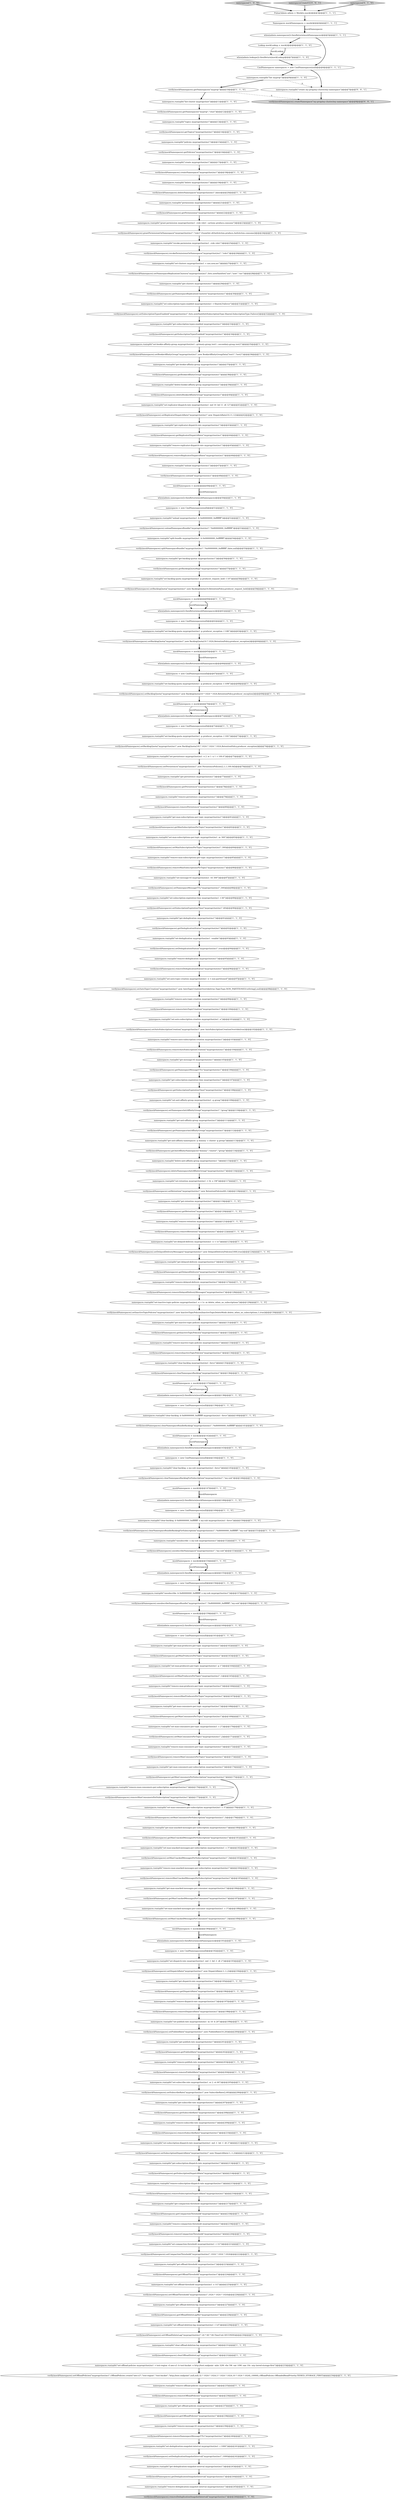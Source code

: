 digraph {
123 [style = filled, label = "namespaces.run(split(\"remove-deduplication-snapshot-interval myprop/clust/ns1\"))@@@245@@@['1', '1', '0']", fillcolor = white, shape = ellipse image = "AAA0AAABBB1BBB"];
157 [style = filled, label = "namespaces.run(split(\"get-backlog-quotas myprop/clust/ns1\"))@@@56@@@['1', '1', '0']", fillcolor = white, shape = ellipse image = "AAA0AAABBB1BBB"];
189 [style = filled, label = "verify(mockNamespaces).removeMaxUnackedMessagesPerSubscription(\"myprop/clust/ns1\")@@@185@@@['1', '1', '0']", fillcolor = white, shape = ellipse image = "AAA0AAABBB1BBB"];
113 [style = filled, label = "namespaces.run(split(\"remove-deduplication myprop/clust/ns1\"))@@@95@@@['1', '1', '0']", fillcolor = white, shape = ellipse image = "AAA0AAABBB1BBB"];
131 [style = filled, label = "namespaces.run(split(\"policies myprop/clust/ns1\"))@@@15@@@['1', '1', '0']", fillcolor = white, shape = ellipse image = "AAA0AAABBB1BBB"];
108 [style = filled, label = "namespaces.run(split(\"get-message-ttl myprop/clust/ns1\"))@@@105@@@['1', '1', '0']", fillcolor = white, shape = ellipse image = "AAA0AAABBB1BBB"];
39 [style = filled, label = "verify(mockNamespaces).getMaxUnackedMessagesPerConsumer(\"myprop/clust/ns1\")@@@187@@@['1', '1', '0']", fillcolor = white, shape = ellipse image = "AAA0AAABBB1BBB"];
220 [style = filled, label = "verify(mockNamespaces).setBookieAffinityGroup(\"myprop/clust/ns1\",new BookieAffinityGroupData(\"test1\",\"test2\"))@@@36@@@['1', '1', '0']", fillcolor = white, shape = ellipse image = "AAA0AAABBB1BBB"];
245 [style = filled, label = "namespaces.run(split(\"remove-max-consumers-per-subscription myprop/clust/ns1\"))@@@176@@@['0', '1', '0']", fillcolor = white, shape = ellipse image = "AAA1AAABBB2BBB"];
206 [style = filled, label = "namespaces.run(split(\"get-deduplication-snapshot-interval myprop/clust/ns1\"))@@@243@@@['1', '1', '0']", fillcolor = white, shape = ellipse image = "AAA0AAABBB1BBB"];
200 [style = filled, label = "verify(mockNamespaces).setPublishRate(\"myprop/clust/ns1\",new PublishRate(10,20))@@@200@@@['1', '1', '0']", fillcolor = white, shape = ellipse image = "AAA0AAABBB1BBB"];
207 [style = filled, label = "verify(mockNamespaces).setBacklogQuota(\"myprop/clust/ns1\",new BacklogQuota(10 * 1024,RetentionPolicy.producer_exception))@@@64@@@['1', '1', '0']", fillcolor = white, shape = ellipse image = "AAA0AAABBB1BBB"];
128 [style = filled, label = "when(admin.namespaces()).thenReturn(mockNamespaces)@@@148@@@['1', '1', '0']", fillcolor = white, shape = ellipse image = "AAA0AAABBB1BBB"];
48 [style = filled, label = "verify(mockNamespaces).setAutoTopicCreation(\"myprop/clust/ns1\",new AutoTopicCreationOverride(true,TopicType.NON_PARTITIONED.toString(),null))@@@98@@@['1', '1', '0']", fillcolor = white, shape = ellipse image = "AAA0AAABBB1BBB"];
59 [style = filled, label = "when(admin.namespaces()).thenReturn(mockNamespaces)@@@50@@@['1', '1', '0']", fillcolor = white, shape = ellipse image = "AAA0AAABBB1BBB"];
34 [style = filled, label = "verify(mockNamespaces).getPublishRate(\"myprop/clust/ns1\")@@@202@@@['1', '1', '0']", fillcolor = white, shape = ellipse image = "AAA0AAABBB1BBB"];
228 [style = filled, label = "verify(mockNamespaces).clearNamespaceBundleBacklogForSubscription(\"myprop/clust/ns1\",\"0x80000000_0xffffffff\",\"my-sub\")@@@151@@@['1', '1', '0']", fillcolor = white, shape = ellipse image = "AAA0AAABBB1BBB"];
19 [style = filled, label = "namespaces.run(split(\"set-backlog-quota myprop/clust/ns1 -p producer_request_hold -l 10\"))@@@58@@@['1', '1', '0']", fillcolor = white, shape = ellipse image = "AAA0AAABBB1BBB"];
172 [style = filled, label = "namespaces.run(split(\"set-replicator-dispatch-rate myprop/clust/ns1 -md 10 -bd 11 -dt 12\"))@@@41@@@['1', '1', '0']", fillcolor = white, shape = ellipse image = "AAA0AAABBB1BBB"];
12 [style = filled, label = "namespaces.run(split(\"create myprop/clust/ns1\"))@@@17@@@['1', '1', '0']", fillcolor = white, shape = ellipse image = "AAA0AAABBB1BBB"];
130 [style = filled, label = "verify(mockNamespaces).setBacklogQuota(\"myprop/clust/ns1\",new BacklogQuota(10 * 1024 * 1024,RetentionPolicy.producer_exception))@@@69@@@['1', '1', '0']", fillcolor = white, shape = ellipse image = "AAA0AAABBB1BBB"];
150 [style = filled, label = "namespaces.run(split(\"set-inactive-topic-policies myprop/clust/ns1 -e -t 1s -m delete_when_no_subscriptions\"))@@@129@@@['1', '1', '0']", fillcolor = white, shape = ellipse image = "AAA0AAABBB1BBB"];
71 [style = filled, label = "verify(mockNamespaces).setInactiveTopicPolicies(\"myprop/clust/ns1\",new InactiveTopicPolicies(InactiveTopicDeleteMode.delete_when_no_subscriptions,1,true))@@@130@@@['1', '1', '0']", fillcolor = white, shape = ellipse image = "AAA0AAABBB1BBB"];
97 [style = filled, label = "verify(mockNamespaces).setSubscribeRate(\"myprop/clust/ns1\",new SubscribeRate(2,60))@@@206@@@['1', '1', '0']", fillcolor = white, shape = ellipse image = "AAA0AAABBB1BBB"];
74 [style = filled, label = "namespaces.run(split(\"get-max-consumers-per-topic myprop/clust/ns1\"))@@@168@@@['1', '1', '0']", fillcolor = white, shape = ellipse image = "AAA0AAABBB1BBB"];
86 [style = filled, label = "verify(mockNamespaces).getOffloadThreshold(\"myprop/clust/ns1\")@@@224@@@['1', '1', '0']", fillcolor = white, shape = ellipse image = "AAA0AAABBB1BBB"];
105 [style = filled, label = "namespaces.run(split(\"set-publish-rate myprop/clust/ns1 -m 10 -b 20\"))@@@199@@@['1', '1', '0']", fillcolor = white, shape = ellipse image = "AAA0AAABBB1BBB"];
166 [style = filled, label = "namespaces.run(split(\"get-anti-affinity-namespaces -p dummy -c cluster -g group\"))@@@113@@@['1', '1', '0']", fillcolor = white, shape = ellipse image = "AAA0AAABBB1BBB"];
85 [style = filled, label = "verify(mockNamespaces).removeAutoSubscriptionCreation(\"myprop/clust/ns1\")@@@104@@@['1', '1', '0']", fillcolor = white, shape = ellipse image = "AAA0AAABBB1BBB"];
100 [style = filled, label = "mockNamespaces = mock()@@@60@@@['1', '1', '0']", fillcolor = white, shape = ellipse image = "AAA0AAABBB1BBB"];
178 [style = filled, label = "namespaces.run(split(\"permissions myprop/clust/ns1\"))@@@21@@@['1', '1', '0']", fillcolor = white, shape = ellipse image = "AAA0AAABBB1BBB"];
68 [style = filled, label = "namespaces.run(split(\"remove-replicator-dispatch-rate myprop/clust/ns1\"))@@@45@@@['1', '1', '0']", fillcolor = white, shape = ellipse image = "AAA0AAABBB1BBB"];
242 [style = filled, label = "verify(mockNamespaces).setDelayedDeliveryMessages(\"myprop/clust/ns1\",new DelayedDeliveryPolicies(1000,true))@@@124@@@['1', '1', '0']", fillcolor = white, shape = ellipse image = "AAA0AAABBB1BBB"];
194 [style = filled, label = "namespaces.run(split(\"set-max-subscriptions-per-topic myprop/clust/ns1 -m 300\"))@@@83@@@['1', '1', '0']", fillcolor = white, shape = ellipse image = "AAA0AAABBB1BBB"];
238 [style = filled, label = "namespaces.run(split(\"get-persistence myprop/clust/ns1\"))@@@77@@@['1', '1', '0']", fillcolor = white, shape = ellipse image = "AAA0AAABBB1BBB"];
114 [style = filled, label = "namespaces = new CmdNamespaces(null)@@@156@@@['1', '1', '0']", fillcolor = white, shape = ellipse image = "AAA0AAABBB1BBB"];
152 [style = filled, label = "verify(mockNamespaces).getBacklogQuotaMap(\"myprop/clust/ns1\")@@@57@@@['1', '1', '0']", fillcolor = white, shape = ellipse image = "AAA0AAABBB1BBB"];
93 [style = filled, label = "namespaces = new CmdNamespaces(null)@@@62@@@['1', '1', '0']", fillcolor = white, shape = ellipse image = "AAA0AAABBB1BBB"];
46 [style = filled, label = "namespaces.run(split(\"split-bundle myprop/clust/ns1 -b 0x00000000_0xffffffff\"))@@@54@@@['1', '1', '0']", fillcolor = white, shape = ellipse image = "AAA0AAABBB1BBB"];
8 [style = filled, label = "verify(mockNamespaces).removeRetention(\"myprop/clust/ns1\")@@@122@@@['1', '1', '0']", fillcolor = white, shape = ellipse image = "AAA0AAABBB1BBB"];
225 [style = filled, label = "namespaces.run(split(\"set-deduplication myprop/clust/ns1 --enable\"))@@@93@@@['1', '1', '0']", fillcolor = white, shape = ellipse image = "AAA0AAABBB1BBB"];
30 [style = filled, label = "namespaces.run(split(\"set-max-unacked-messages-per-subscription myprop/clust/ns1 -c 3\"))@@@182@@@['1', '1', '0']", fillcolor = white, shape = ellipse image = "AAA0AAABBB1BBB"];
154 [style = filled, label = "verify(mockNamespaces).clearNamespaceBacklog(\"myprop/clust/ns1\")@@@136@@@['1', '1', '0']", fillcolor = white, shape = ellipse image = "AAA0AAABBB1BBB"];
119 [style = filled, label = "verify(mockNamespaces).getCompactionThreshold(\"myprop/clust/ns1\")@@@218@@@['1', '1', '0']", fillcolor = white, shape = ellipse image = "AAA0AAABBB1BBB"];
232 [style = filled, label = "namespaces.run(split(\"get-offload-policies myprop/clust/ns1\"))@@@237@@@['1', '1', '0']", fillcolor = white, shape = ellipse image = "AAA0AAABBB1BBB"];
163 [style = filled, label = "verify(mockNamespaces).removeSubscribeRate(\"myprop/clust/ns1\")@@@210@@@['1', '1', '0']", fillcolor = white, shape = ellipse image = "AAA0AAABBB1BBB"];
91 [style = filled, label = "namespaces.run(split(\"remove-max-producers-per-topic myprop/clust/ns1\"))@@@166@@@['1', '1', '0']", fillcolor = white, shape = ellipse image = "AAA0AAABBB1BBB"];
129 [style = filled, label = "verify(mockNamespaces).getMaxSubscriptionsPerTopic(\"myprop/clust/ns1\")@@@82@@@['1', '1', '0']", fillcolor = white, shape = ellipse image = "AAA0AAABBB1BBB"];
147 [style = filled, label = "verify(mockNamespaces).getSubscriptionExpirationTime(\"myprop/clust/ns1\")@@@108@@@['1', '1', '0']", fillcolor = white, shape = ellipse image = "AAA0AAABBB1BBB"];
196 [style = filled, label = "namespaces = new CmdNamespaces(null)@@@192@@@['1', '1', '0']", fillcolor = white, shape = ellipse image = "AAA0AAABBB1BBB"];
223 [style = filled, label = "namespaces.run(split(\"get-publish-rate myprop/clust/ns1\"))@@@201@@@['1', '1', '0']", fillcolor = white, shape = ellipse image = "AAA0AAABBB1BBB"];
118 [style = filled, label = "PulsarAdmin admin = Mockito.mock()@@@3@@@['1', '1', '1']", fillcolor = white, shape = ellipse image = "AAA0AAABBB1BBB"];
109 [style = filled, label = "verify(mockNamespaces).getPolicies(\"myprop/clust/ns1\")@@@16@@@['1', '1', '0']", fillcolor = white, shape = ellipse image = "AAA0AAABBB1BBB"];
10 [style = filled, label = "namespaces['1', '0', '0']", fillcolor = lightgray, shape = diamond image = "AAA0AAABBB1BBB"];
234 [style = filled, label = "namespaces.run(split(\"get-replicator-dispatch-rate myprop/clust/ns1\"))@@@43@@@['1', '1', '0']", fillcolor = white, shape = ellipse image = "AAA0AAABBB1BBB"];
33 [style = filled, label = "namespaces.run(split(\"remove-subscribe-rate myprop/clust/ns1\"))@@@209@@@['1', '1', '0']", fillcolor = white, shape = ellipse image = "AAA0AAABBB1BBB"];
112 [style = filled, label = "verify(mockNamespaces).splitNamespaceBundle(\"myprop/clust/ns1\",\"0x00000000_0xffffffff\",false,null)@@@55@@@['1', '1', '0']", fillcolor = white, shape = ellipse image = "AAA0AAABBB1BBB"];
122 [style = filled, label = "namespaces.run(split(\"remove-persistence myprop/clust/ns1\"))@@@79@@@['1', '1', '0']", fillcolor = white, shape = ellipse image = "AAA0AAABBB1BBB"];
24 [style = filled, label = "verify(mockNamespaces).getSubscriptionTypesEnabled(\"myprop/clust/ns1\")@@@34@@@['1', '1', '0']", fillcolor = white, shape = ellipse image = "AAA0AAABBB1BBB"];
184 [style = filled, label = "verify(mockNamespaces).setMaxUnackedMessagesPerConsumer(\"myprop/clust/ns1\",3)@@@189@@@['1', '1', '0']", fillcolor = white, shape = ellipse image = "AAA0AAABBB1BBB"];
133 [style = filled, label = "verify(mockNamespaces).removeMaxProducersPerTopic(\"myprop/clust/ns1\")@@@167@@@['1', '1', '0']", fillcolor = white, shape = ellipse image = "AAA0AAABBB1BBB"];
35 [style = filled, label = "namespaces.run(split(\"set-clusters myprop/clust/ns1 -c use,usw,usc\"))@@@27@@@['1', '1', '0']", fillcolor = white, shape = ellipse image = "AAA0AAABBB1BBB"];
171 [style = filled, label = "namespaces.run(split(\"clear-backlog -s my-sub myprop/clust/ns1 -force\"))@@@145@@@['1', '1', '0']", fillcolor = white, shape = ellipse image = "AAA0AAABBB1BBB"];
188 [style = filled, label = "verify(mockNamespaces).clearNamespaceBacklogForSubscription(\"myprop/clust/ns1\",\"my-sub\")@@@146@@@['1', '1', '0']", fillcolor = white, shape = ellipse image = "AAA0AAABBB1BBB"];
231 [style = filled, label = "verify(mockNamespaces).removeDispatchRate(\"myprop/clust/ns1\")@@@198@@@['1', '1', '0']", fillcolor = white, shape = ellipse image = "AAA0AAABBB1BBB"];
20 [style = filled, label = "namespaces.run(split(\"get-compaction-threshold myprop/clust/ns1\"))@@@217@@@['1', '1', '0']", fillcolor = white, shape = ellipse image = "AAA0AAABBB1BBB"];
58 [style = filled, label = "verify(mockNamespaces).getAntiAffinityNamespaces(\"dummy\",\"cluster\",\"group\")@@@114@@@['1', '1', '0']", fillcolor = white, shape = ellipse image = "AAA0AAABBB1BBB"];
0 [style = filled, label = "verify(mockNamespaces).grantPermissionOnNamespace(\"myprop/clust/ns1\",\"role1\",EnumSet.of(AuthAction.produce,AuthAction.consume))@@@24@@@['1', '1', '0']", fillcolor = white, shape = ellipse image = "AAA0AAABBB1BBB"];
44 [style = filled, label = "namespaces.run(split(\"get-max-producers-per-topic myprop/clust/ns1\"))@@@162@@@['1', '1', '0']", fillcolor = white, shape = ellipse image = "AAA0AAABBB1BBB"];
104 [style = filled, label = "mockNamespaces = mock()@@@70@@@['1', '1', '0']", fillcolor = white, shape = ellipse image = "AAA0AAABBB1BBB"];
45 [style = filled, label = "namespaces.run(split(\"set-delayed-delivery myprop/clust/ns1 -e -t 1s\"))@@@123@@@['1', '1', '0']", fillcolor = white, shape = ellipse image = "AAA0AAABBB1BBB"];
173 [style = filled, label = "when(admin.namespaces()).thenReturn(mockNamespaces)@@@143@@@['1', '1', '0']", fillcolor = white, shape = ellipse image = "AAA0AAABBB1BBB"];
42 [style = filled, label = "namespaces.run(split(\"get-subscription-dispatch-rate myprop/clust/ns1\"))@@@213@@@['1', '1', '0']", fillcolor = white, shape = ellipse image = "AAA0AAABBB1BBB"];
62 [style = filled, label = "when(admin.namespaces()).thenReturn(mockNamespaces)@@@160@@@['1', '1', '0']", fillcolor = white, shape = ellipse image = "AAA0AAABBB1BBB"];
84 [style = filled, label = "namespaces.run(split(\"get-max-consumers-per-subscription myprop/clust/ns1\"))@@@174@@@['1', '1', '0']", fillcolor = white, shape = ellipse image = "AAA0AAABBB1BBB"];
175 [style = filled, label = "verify(mockNamespaces).setOffloadDeleteLag(\"myprop/clust/ns1\",24 * 60 * 60,TimeUnit.SECONDS)@@@230@@@['1', '1', '0']", fillcolor = white, shape = ellipse image = "AAA0AAABBB1BBB"];
182 [style = filled, label = "namespaces.run(split(\"clear-backlog -b 0x80000000_0xffffffff myprop/clust/ns1 -force\"))@@@140@@@['1', '1', '0']", fillcolor = white, shape = ellipse image = "AAA0AAABBB1BBB"];
26 [style = filled, label = "namespaces.run(split(\"set-subscription-types-enabled myprop/clust/ns1 -t Shared,Failover\"))@@@31@@@['1', '1', '0']", fillcolor = white, shape = ellipse image = "AAA0AAABBB1BBB"];
117 [style = filled, label = "verify(mockNamespaces).setBacklogQuota(\"myprop/clust/ns1\",new BacklogQuota(10,RetentionPolicy.producer_request_hold))@@@59@@@['1', '1', '0']", fillcolor = white, shape = ellipse image = "AAA0AAABBB1BBB"];
17 [style = filled, label = "namespaces = new CmdNamespaces(null)@@@67@@@['1', '1', '0']", fillcolor = white, shape = ellipse image = "AAA0AAABBB1BBB"];
159 [style = filled, label = "mockNamespaces = mock()@@@137@@@['1', '1', '0']", fillcolor = white, shape = ellipse image = "AAA0AAABBB1BBB"];
6 [style = filled, label = "namespaces.run(split(\"set-offload-threshold myprop/clust/ns1 -s 1G\"))@@@225@@@['1', '1', '0']", fillcolor = white, shape = ellipse image = "AAA0AAABBB1BBB"];
138 [style = filled, label = "namespaces.run(split(\"set-retention myprop/clust/ns1 -t 1h -s 1M\"))@@@117@@@['1', '1', '0']", fillcolor = white, shape = ellipse image = "AAA0AAABBB1BBB"];
246 [style = filled, label = "verify(mockNamespaces).createNamespace(\"my-prop/my-cluster/my-namespace\")@@@8@@@['0', '0', '1']", fillcolor = lightgray, shape = ellipse image = "AAA0AAABBB3BBB"];
1 [style = filled, label = "namespaces.run(split(\"clear-offload-deletion-lag myprop/clust/ns1\"))@@@231@@@['1', '1', '0']", fillcolor = white, shape = ellipse image = "AAA0AAABBB1BBB"];
135 [style = filled, label = "namespaces.run(split(\"set-backlog-quota myprop/clust/ns1 -p producer_exception -l 10G\"))@@@73@@@['1', '1', '0']", fillcolor = white, shape = ellipse image = "AAA0AAABBB1BBB"];
92 [style = filled, label = "verify(mockNamespaces).getPermissions(\"myprop/clust/ns1\")@@@22@@@['1', '1', '0']", fillcolor = white, shape = ellipse image = "AAA0AAABBB1BBB"];
218 [style = filled, label = "namespaces = new CmdNamespaces(null)@@@72@@@['1', '1', '0']", fillcolor = white, shape = ellipse image = "AAA0AAABBB1BBB"];
64 [style = filled, label = "namespaces.run(split(\"get-subscription-types-enabled myprop/clust/ns1\"))@@@33@@@['1', '1', '0']", fillcolor = white, shape = ellipse image = "AAA0AAABBB1BBB"];
36 [style = filled, label = "namespaces.run(split(\"get-inactive-topic-policies myprop/clust/ns1\"))@@@131@@@['1', '1', '0']", fillcolor = white, shape = ellipse image = "AAA0AAABBB1BBB"];
115 [style = filled, label = "verify(mockNamespaces).setRetention(\"myprop/clust/ns1\",new RetentionPolicies(60,1))@@@118@@@['1', '1', '0']", fillcolor = white, shape = ellipse image = "AAA0AAABBB1BBB"];
120 [style = filled, label = "namespaces.run(split(\"remove-max-unacked-messages-per-subscription myprop/clust/ns1\"))@@@184@@@['1', '1', '0']", fillcolor = white, shape = ellipse image = "AAA0AAABBB1BBB"];
29 [style = filled, label = "namespaces.run(split(\"set-compaction-threshold myprop/clust/ns1 -t 1G\"))@@@221@@@['1', '1', '0']", fillcolor = white, shape = ellipse image = "AAA0AAABBB1BBB"];
144 [style = filled, label = "namespaces.run(split(\"get-max-subscriptions-per-topic myprop/clust/ns1\"))@@@81@@@['1', '1', '0']", fillcolor = white, shape = ellipse image = "AAA0AAABBB1BBB"];
192 [style = filled, label = "verify(mockNamespaces).setMaxConsumersPerTopic(\"myprop/clust/ns1\",2)@@@171@@@['1', '1', '0']", fillcolor = white, shape = ellipse image = "AAA0AAABBB1BBB"];
248 [style = filled, label = "namespacesCreateV1['0', '0', '1']", fillcolor = lightgray, shape = diamond image = "AAA0AAABBB3BBB"];
102 [style = filled, label = "verify(mockNamespaces).setMaxConsumersPerSubscription(\"myprop/clust/ns1\",3)@@@179@@@['1', '1', '0']", fillcolor = white, shape = ellipse image = "AAA0AAABBB1BBB"];
110 [style = filled, label = "verify(mockNamespaces).clearNamespaceBundleBacklog(\"myprop/clust/ns1\",\"0x80000000_0xffffffff\")@@@141@@@['1', '1', '0']", fillcolor = white, shape = ellipse image = "AAA0AAABBB1BBB"];
229 [style = filled, label = "verify(mockNamespaces).setSubscriptionExpirationTime(\"myprop/clust/ns1\",60)@@@90@@@['1', '1', '0']", fillcolor = white, shape = ellipse image = "AAA0AAABBB1BBB"];
160 [style = filled, label = "namespaces.run(split(\"list-cluster myprop/clust\"))@@@11@@@['1', '1', '0']", fillcolor = white, shape = ellipse image = "AAA0AAABBB1BBB"];
237 [style = filled, label = "verify(mockNamespaces).setBacklogQuota(\"myprop/clust/ns1\",new BacklogQuota(10l * 1024 * 1024 * 1024,RetentionPolicy.producer_exception))@@@74@@@['1', '1', '0']", fillcolor = white, shape = ellipse image = "AAA0AAABBB1BBB"];
224 [style = filled, label = "namespaces.run(split(\"set-subscription-expiration-time myprop/clust/ns1 -t 60\"))@@@89@@@['1', '1', '0']", fillcolor = white, shape = ellipse image = "AAA0AAABBB1BBB"];
167 [style = filled, label = "verify(mockNamespaces).removeSubscriptionDispatchRate(\"myprop/clust/ns1\")@@@216@@@['1', '1', '0']", fillcolor = white, shape = ellipse image = "AAA0AAABBB1BBB"];
180 [style = filled, label = "when(admin.namespaces()).thenReturn(mockNamespaces)@@@61@@@['1', '1', '0']", fillcolor = white, shape = ellipse image = "AAA0AAABBB1BBB"];
202 [style = filled, label = "verify(mockNamespaces).getDeduplicationSnapshotInterval(\"myprop/clust/ns1\")@@@244@@@['1', '1', '0']", fillcolor = white, shape = ellipse image = "AAA0AAABBB1BBB"];
235 [style = filled, label = "verify(mockNamespaces).setNamespaceMessageTTL(\"myprop/clust/ns1\",300)@@@88@@@['1', '1', '0']", fillcolor = white, shape = ellipse image = "AAA0AAABBB1BBB"];
53 [style = filled, label = "verify(mockNamespaces).setMaxSubscriptionsPerTopic(\"myprop/clust/ns1\",300)@@@84@@@['1', '1', '0']", fillcolor = white, shape = ellipse image = "AAA0AAABBB1BBB"];
75 [style = filled, label = "namespaces.run(split(\"set-max-consumers-per-subscription myprop/clust/ns1 -c 3\"))@@@178@@@['1', '1', '0']", fillcolor = white, shape = ellipse image = "AAA0AAABBB1BBB"];
143 [style = filled, label = "verify(mockNamespaces).setSubscriptionDispatchRate(\"myprop/clust/ns1\",new DispatchRate(-1,-1,2))@@@212@@@['1', '1', '0']", fillcolor = white, shape = ellipse image = "AAA0AAABBB1BBB"];
162 [style = filled, label = "namespaces.run(split(\"unload myprop/clust/ns1\"))@@@47@@@['1', '1', '0']", fillcolor = white, shape = ellipse image = "AAA0AAABBB1BBB"];
61 [style = filled, label = "verify(mockNamespaces).clearOffloadDeleteLag(\"myprop/clust/ns1\")@@@232@@@['1', '1', '0']", fillcolor = white, shape = ellipse image = "AAA0AAABBB1BBB"];
168 [style = filled, label = "Lookup mockLookup = mock()@@@6@@@['1', '1', '0']", fillcolor = white, shape = ellipse image = "AAA0AAABBB1BBB"];
156 [style = filled, label = "verify(mockNamespaces).removeDeduplicationSnapshotInterval(\"myprop/clust/ns1\")@@@246@@@['1', '1', '0']", fillcolor = lightgray, shape = ellipse image = "AAA0AAABBB1BBB"];
14 [style = filled, label = "verify(mockNamespaces).getPersistence(\"myprop/clust/ns1\")@@@78@@@['1', '1', '0']", fillcolor = white, shape = ellipse image = "AAA0AAABBB1BBB"];
83 [style = filled, label = "namespaces.run(split(\"remove-offload-policies myprop/clust/ns1\"))@@@235@@@['1', '1', '0']", fillcolor = white, shape = ellipse image = "AAA0AAABBB1BBB"];
191 [style = filled, label = "verify(mockNamespaces).removeCompactionThreshold(\"myprop/clust/ns1\")@@@220@@@['1', '1', '0']", fillcolor = white, shape = ellipse image = "AAA0AAABBB1BBB"];
216 [style = filled, label = "verify(mockNamespaces).getNamespaceMessageTTL(\"myprop/clust/ns1\")@@@106@@@['1', '1', '0']", fillcolor = white, shape = ellipse image = "AAA0AAABBB1BBB"];
51 [style = filled, label = "verify(mockNamespaces).getNamespaceAntiAffinityGroup(\"myprop/clust/ns1\")@@@112@@@['1', '1', '0']", fillcolor = white, shape = ellipse image = "AAA0AAABBB1BBB"];
73 [style = filled, label = "verify(mockNamespaces).setNamespaceAntiAffinityGroup(\"myprop/clust/ns1\",\"group\")@@@110@@@['1', '1', '0']", fillcolor = white, shape = ellipse image = "AAA0AAABBB1BBB"];
80 [style = filled, label = "namespaces.run(split(\"get-offload-threshold myprop/clust/ns1\"))@@@223@@@['1', '1', '0']", fillcolor = white, shape = ellipse image = "AAA0AAABBB1BBB"];
151 [style = filled, label = "namespaces.run(split(\"remove-delayed-delivery myprop/clust/ns1\"))@@@127@@@['1', '1', '0']", fillcolor = white, shape = ellipse image = "AAA0AAABBB1BBB"];
127 [style = filled, label = "namespaces.run(split(\"remove-retention myprop/clust/ns1\"))@@@121@@@['1', '1', '0']", fillcolor = white, shape = ellipse image = "AAA0AAABBB1BBB"];
5 [style = filled, label = "verify(mockNamespaces).getOffloadPolicies(\"myprop/clust/ns1\")@@@238@@@['1', '1', '0']", fillcolor = white, shape = ellipse image = "AAA0AAABBB1BBB"];
210 [style = filled, label = "verify(mockNamespaces).deleteNamespaceAntiAffinityGroup(\"myprop/clust/ns1\")@@@116@@@['1', '1', '0']", fillcolor = white, shape = ellipse image = "AAA0AAABBB1BBB"];
193 [style = filled, label = "verify(mockNamespaces).deleteBookieAffinityGroup(\"myprop/clust/ns1\")@@@40@@@['1', '1', '0']", fillcolor = white, shape = ellipse image = "AAA0AAABBB1BBB"];
137 [style = filled, label = "verify(mockNamespaces).revokePermissionsOnNamespace(\"myprop/clust/ns1\",\"role1\")@@@26@@@['1', '1', '0']", fillcolor = white, shape = ellipse image = "AAA0AAABBB1BBB"];
11 [style = filled, label = "verify(mockNamespaces).removeMaxSubscriptionsPerTopic(\"myprop/clust/ns1\")@@@86@@@['1', '1', '0']", fillcolor = white, shape = ellipse image = "AAA0AAABBB1BBB"];
60 [style = filled, label = "verify(mockNamespaces).getDeduplicationStatus(\"myprop/clust/ns1\")@@@92@@@['1', '1', '0']", fillcolor = white, shape = ellipse image = "AAA0AAABBB1BBB"];
95 [style = filled, label = "verify(mockNamespaces).getMaxProducersPerTopic(\"myprop/clust/ns1\")@@@163@@@['1', '1', '0']", fillcolor = white, shape = ellipse image = "AAA0AAABBB1BBB"];
164 [style = filled, label = "namespaces.run(split(\"set-max-consumers-per-topic myprop/clust/ns1 -c 2\"))@@@170@@@['1', '1', '0']", fillcolor = white, shape = ellipse image = "AAA0AAABBB1BBB"];
179 [style = filled, label = "verify(mockNamespaces).removeReplicatorDispatchRate(\"myprop/clust/ns1\")@@@46@@@['1', '1', '0']", fillcolor = white, shape = ellipse image = "AAA0AAABBB1BBB"];
197 [style = filled, label = "namespaces.run(split(\"clear-backlog myprop/clust/ns1 -force\"))@@@135@@@['1', '1', '0']", fillcolor = white, shape = ellipse image = "AAA0AAABBB1BBB"];
212 [style = filled, label = "verify(mockNamespaces).setNamespaceReplicationClusters(\"myprop/clust/ns1\",Sets.newHashSet(\"use\",\"usw\",\"usc\"))@@@28@@@['1', '1', '0']", fillcolor = white, shape = ellipse image = "AAA0AAABBB1BBB"];
243 [style = filled, label = "verify(mockNamespaces).removeMaxConsumersPerSubscription(\"myprop/clust/ns1\")@@@177@@@['0', '1', '0']", fillcolor = white, shape = ellipse image = "AAA1AAABBB2BBB"];
155 [style = filled, label = "namespaces.run(split(\"remove-inactive-topic-policies myprop/clust/ns1\"))@@@133@@@['1', '1', '0']", fillcolor = white, shape = ellipse image = "AAA0AAABBB1BBB"];
132 [style = filled, label = "verify(mockNamespaces).setMaxProducersPerTopic(\"myprop/clust/ns1\",1)@@@165@@@['1', '1', '0']", fillcolor = white, shape = ellipse image = "AAA0AAABBB1BBB"];
139 [style = filled, label = "namespaces.run(split(\"clear-backlog -b 0x80000000_0xffffffff -s my-sub myprop/clust/ns1 -force\"))@@@150@@@['1', '1', '0']", fillcolor = white, shape = ellipse image = "AAA0AAABBB1BBB"];
148 [style = filled, label = "namespaces.run(split(\"revoke-permission myprop/clust/ns1 --role role1\"))@@@25@@@['1', '1', '0']", fillcolor = white, shape = ellipse image = "AAA0AAABBB1BBB"];
142 [style = filled, label = "verify(mockNamespaces).getNamespaceReplicationClusters(\"myprop/clust/ns1\")@@@30@@@['1', '1', '0']", fillcolor = white, shape = ellipse image = "AAA0AAABBB1BBB"];
222 [style = filled, label = "namespaces.run(split(\"unsubscribe -b 0x80000000_0xffffffff -s my-sub myprop/clust/ns1\"))@@@157@@@['1', '1', '0']", fillcolor = white, shape = ellipse image = "AAA0AAABBB1BBB"];
98 [style = filled, label = "verify(mockNamespaces).removeInactiveTopicPolicies(\"myprop/clust/ns1\")@@@134@@@['1', '1', '0']", fillcolor = white, shape = ellipse image = "AAA0AAABBB1BBB"];
90 [style = filled, label = "namespaces.run(split(\"set-backlog-quota myprop/clust/ns1 -p producer_exception -l 10M\"))@@@68@@@['1', '1', '0']", fillcolor = white, shape = ellipse image = "AAA0AAABBB1BBB"];
22 [style = filled, label = "namespaces.run(split(\"set-bookie-affinity-group myprop/clust/ns1 --primary-group test1 --secondary-group test2\"))@@@35@@@['1', '1', '0']", fillcolor = white, shape = ellipse image = "AAA0AAABBB1BBB"];
18 [style = filled, label = "namespaces.run(split(\"unload myprop/clust/ns1 -b 0x80000000_0xffffffff\"))@@@52@@@['1', '1', '0']", fillcolor = white, shape = ellipse image = "AAA0AAABBB1BBB"];
67 [style = filled, label = "namespaces = new CmdNamespaces(null)@@@139@@@['1', '1', '0']", fillcolor = white, shape = ellipse image = "AAA0AAABBB1BBB"];
213 [style = filled, label = "verify(mockNamespaces).deleteNamespace(\"myprop/clust/ns1\",false)@@@20@@@['1', '1', '0']", fillcolor = white, shape = ellipse image = "AAA0AAABBB1BBB"];
205 [style = filled, label = "namespaces.run(split(\"remove-subscription-dispatch-rate myprop/clust/ns1\"))@@@215@@@['1', '1', '0']", fillcolor = white, shape = ellipse image = "AAA0AAABBB1BBB"];
186 [style = filled, label = "verify(mockNamespaces).unloadNamespaceBundle(\"myprop/clust/ns1\",\"0x80000000_0xffffffff\")@@@53@@@['1', '1', '0']", fillcolor = white, shape = ellipse image = "AAA0AAABBB1BBB"];
153 [style = filled, label = "namespaces.run(split(\"remove-auto-subscription-creation myprop/clust/ns1\"))@@@103@@@['1', '1', '0']", fillcolor = white, shape = ellipse image = "AAA0AAABBB1BBB"];
3 [style = filled, label = "verify(mockNamespaces).getReplicatorDispatchRate(\"myprop/clust/ns1\")@@@44@@@['1', '1', '0']", fillcolor = white, shape = ellipse image = "AAA0AAABBB1BBB"];
161 [style = filled, label = "namespaces.run(split(\"set-backlog-quota myprop/clust/ns1 -p producer_exception -l 10K\"))@@@63@@@['1', '1', '0']", fillcolor = white, shape = ellipse image = "AAA0AAABBB1BBB"];
203 [style = filled, label = "verify(mockNamespaces).getMaxConsumersPerSubscription(\"myprop/clust/ns1\")@@@175@@@['1', '1', '0']", fillcolor = white, shape = ellipse image = "AAA0AAABBB1BBB"];
76 [style = filled, label = "verify(mockNamespaces).setDeduplicationStatus(\"myprop/clust/ns1\",true)@@@94@@@['1', '1', '0']", fillcolor = white, shape = ellipse image = "AAA0AAABBB1BBB"];
140 [style = filled, label = "verify(mockNamespaces).getSubscribeRate(\"myprop/clust/ns1\")@@@208@@@['1', '1', '0']", fillcolor = white, shape = ellipse image = "AAA0AAABBB1BBB"];
54 [style = filled, label = "verify(mockNamespaces).setAutoSubscriptionCreation(\"myprop/clust/ns1\",new AutoSubscriptionCreationOverride(true))@@@102@@@['1', '1', '0']", fillcolor = white, shape = ellipse image = "AAA0AAABBB1BBB"];
146 [style = filled, label = "namespaces.run(split(\"set-message-ttl myprop/clust/ns1 -ttl 300\"))@@@87@@@['1', '1', '0']", fillcolor = white, shape = ellipse image = "AAA0AAABBB1BBB"];
134 [style = filled, label = "namespaces.run(split(\"get-max-unacked-messages-per-consumer myprop/clust/ns1\"))@@@186@@@['1', '1', '0']", fillcolor = white, shape = ellipse image = "AAA0AAABBB1BBB"];
198 [style = filled, label = "namespaces.run(split(\"topics myprop/clust/ns1\"))@@@13@@@['1', '1', '0']", fillcolor = white, shape = ellipse image = "AAA0AAABBB1BBB"];
170 [style = filled, label = "verify(mockNamespaces).removePersistence(\"myprop/clust/ns1\")@@@80@@@['1', '1', '0']", fillcolor = white, shape = ellipse image = "AAA0AAABBB1BBB"];
77 [style = filled, label = "namespaces.run(split(\"unsubscribe -s my-sub myprop/clust/ns1\"))@@@152@@@['1', '1', '0']", fillcolor = white, shape = ellipse image = "AAA0AAABBB1BBB"];
217 [style = filled, label = "namespaces.run(split(\"set-offload-deletion-lag myprop/clust/ns1 -l 1d\"))@@@229@@@['1', '1', '0']", fillcolor = white, shape = ellipse image = "AAA0AAABBB1BBB"];
69 [style = filled, label = "namespaces.run(split(\"get-offload-deletion-lag myprop/clust/ns1\"))@@@227@@@['1', '1', '0']", fillcolor = white, shape = ellipse image = "AAA0AAABBB1BBB"];
78 [style = filled, label = "namespaces.run(split(\"get-clusters myprop/clust/ns1\"))@@@29@@@['1', '1', '0']", fillcolor = white, shape = ellipse image = "AAA0AAABBB1BBB"];
31 [style = filled, label = "namespaces.run(split(\"remove-dispatch-rate myprop/clust/ns1\"))@@@197@@@['1', '1', '0']", fillcolor = white, shape = ellipse image = "AAA0AAABBB1BBB"];
70 [style = filled, label = "when(admin.namespaces()).thenReturn(mockNamespaces)@@@71@@@['1', '1', '0']", fillcolor = white, shape = ellipse image = "AAA0AAABBB1BBB"];
215 [style = filled, label = "namespaces.run(split(\"remove-message-ttl myprop/clust/ns1\"))@@@239@@@['1', '1', '0']", fillcolor = white, shape = ellipse image = "AAA0AAABBB1BBB"];
13 [style = filled, label = "when(admin.namespaces()).thenReturn(mockNamespaces)@@@66@@@['1', '1', '0']", fillcolor = white, shape = ellipse image = "AAA0AAABBB1BBB"];
208 [style = filled, label = "verify(mockNamespaces).getRetention(\"myprop/clust/ns1\")@@@120@@@['1', '1', '0']", fillcolor = white, shape = ellipse image = "AAA0AAABBB1BBB"];
25 [style = filled, label = "verify(mockNamespaces).setMaxUnackedMessagesPerSubscription(\"myprop/clust/ns1\",3)@@@183@@@['1', '1', '0']", fillcolor = white, shape = ellipse image = "AAA0AAABBB1BBB"];
158 [style = filled, label = "namespaces.run(split(\"set-auto-topic-creation myprop/clust/ns1 -e -t non-partitioned\"))@@@97@@@['1', '1', '0']", fillcolor = white, shape = ellipse image = "AAA0AAABBB1BBB"];
236 [style = filled, label = "verify(mockNamespaces).removeNamespaceMessageTTL(\"myprop/clust/ns1\")@@@240@@@['1', '1', '0']", fillcolor = white, shape = ellipse image = "AAA0AAABBB1BBB"];
27 [style = filled, label = "namespaces.run(split(\"get-delayed-delivery myprop/clust/ns1\"))@@@125@@@['1', '1', '0']", fillcolor = white, shape = ellipse image = "AAA0AAABBB1BBB"];
43 [style = filled, label = "verify(mockNamespaces).setPersistence(\"myprop/clust/ns1\",new PersistencePolicies(2,1,1,100.0d))@@@76@@@['1', '1', '0']", fillcolor = white, shape = ellipse image = "AAA0AAABBB1BBB"];
2 [style = filled, label = "Namespaces mockNamespaces = mock()@@@4@@@['1', '1', '1']", fillcolor = white, shape = ellipse image = "AAA0AAABBB1BBB"];
195 [style = filled, label = "verify(mockNamespaces).setOffloadPolicies(\"myprop/clust/ns1\",OffloadPolicies.create(\"aws-s3\",\"test-region\",\"test-bucket\",\"http://test.endpoint\",null,null,32 * 1024 * 1024,5 * 1024 * 1024,10 * 1024 * 1024L,10000L,OffloadPolicies.OffloadedReadPriority.TIERED_STORAGE_FIRST))@@@234@@@['1', '1', '0']", fillcolor = white, shape = ellipse image = "AAA0AAABBB1BBB"];
230 [style = filled, label = "namespaces.run(split(\"get-subscription-expiration-time myprop/clust/ns1\"))@@@107@@@['1', '1', '0']", fillcolor = white, shape = ellipse image = "AAA0AAABBB1BBB"];
177 [style = filled, label = "namespaces.run(split(\"get-max-unacked-messages-per-subscription myprop/clust/ns1\"))@@@180@@@['1', '1', '0']", fillcolor = white, shape = ellipse image = "AAA0AAABBB1BBB"];
240 [style = filled, label = "mockNamespaces = mock()@@@65@@@['1', '1', '0']", fillcolor = white, shape = ellipse image = "AAA0AAABBB1BBB"];
89 [style = filled, label = "namespaces.run(split(\"set-offload-policies myprop/clust/ns1 -r test-region -d aws-s3 -b test-bucket -e http://test.endpoint -mbs 32M -rbs 5M -oat 10M -oae 10s -orp tiered-storage-first\"))@@@233@@@['1', '1', '0']", fillcolor = white, shape = ellipse image = "AAA0AAABBB1BBB"];
38 [style = filled, label = "verify(mockNamespaces).getDelayedDelivery(\"myprop/clust/ns1\")@@@126@@@['1', '1', '0']", fillcolor = white, shape = ellipse image = "AAA0AAABBB1BBB"];
107 [style = filled, label = "namespaces.run(split(\"set-deduplication-snapshot-interval myprop/clust/ns1 -i 1000\"))@@@241@@@['1', '1', '0']", fillcolor = white, shape = ellipse image = "AAA0AAABBB1BBB"];
63 [style = filled, label = "verify(mockNamespaces).removePublishRate(\"myprop/clust/ns1\")@@@204@@@['1', '1', '0']", fillcolor = white, shape = ellipse image = "AAA0AAABBB1BBB"];
174 [style = filled, label = "verify(mockNamespaces).getNamespaces(\"myprop\")@@@10@@@['1', '1', '0']", fillcolor = white, shape = ellipse image = "AAA0AAABBB1BBB"];
239 [style = filled, label = "namespaces.run(split(\"remove-compaction-threshold myprop/clust/ns1\"))@@@219@@@['1', '1', '0']", fillcolor = white, shape = ellipse image = "AAA0AAABBB1BBB"];
50 [style = filled, label = "namespaces = new CmdNamespaces(null)@@@161@@@['1', '1', '0']", fillcolor = white, shape = ellipse image = "AAA0AAABBB1BBB"];
72 [style = filled, label = "verify(mockNamespaces).getNamespaces(\"myprop\",\"clust\")@@@12@@@['1', '1', '0']", fillcolor = white, shape = ellipse image = "AAA0AAABBB1BBB"];
125 [style = filled, label = "when(admin.lookups()).thenReturn(mockLookup)@@@7@@@['1', '1', '0']", fillcolor = white, shape = ellipse image = "AAA0AAABBB1BBB"];
244 [style = filled, label = "namespaces['0', '1', '0']", fillcolor = lightgray, shape = diamond image = "AAA0AAABBB2BBB"];
28 [style = filled, label = "verify(mockNamespaces).createNamespace(\"myprop/clust/ns1\")@@@18@@@['1', '1', '0']", fillcolor = white, shape = ellipse image = "AAA0AAABBB1BBB"];
87 [style = filled, label = "namespaces.run(split(\"list myprop\"))@@@9@@@['1', '1', '0']", fillcolor = white, shape = ellipse image = "AAA0AAABBB1BBB"];
145 [style = filled, label = "verify(mockNamespaces).removeOffloadPolicies(\"myprop/clust/ns1\")@@@236@@@['1', '1', '0']", fillcolor = white, shape = ellipse image = "AAA0AAABBB1BBB"];
183 [style = filled, label = "verify(mockNamespaces).unsubscribeNamespace(\"myprop/clust/ns1\",\"my-sub\")@@@153@@@['1', '1', '0']", fillcolor = white, shape = ellipse image = "AAA0AAABBB1BBB"];
23 [style = filled, label = "mockNamespaces = mock()@@@147@@@['1', '1', '0']", fillcolor = white, shape = ellipse image = "AAA0AAABBB1BBB"];
88 [style = filled, label = "mockNamespaces = mock()@@@190@@@['1', '1', '0']", fillcolor = white, shape = ellipse image = "AAA0AAABBB1BBB"];
66 [style = filled, label = "verify(mockNamespaces).getDispatchRate(\"myprop/clust/ns1\")@@@196@@@['1', '1', '0']", fillcolor = white, shape = ellipse image = "AAA0AAABBB1BBB"];
96 [style = filled, label = "verify(mockNamespaces).setOffloadThreshold(\"myprop/clust/ns1\",1024 * 1024 * 1024)@@@226@@@['1', '1', '0']", fillcolor = white, shape = ellipse image = "AAA0AAABBB1BBB"];
47 [style = filled, label = "verify(mockNamespaces).removeAutoTopicCreation(\"myprop/clust/ns1\")@@@100@@@['1', '1', '0']", fillcolor = white, shape = ellipse image = "AAA0AAABBB1BBB"];
81 [style = filled, label = "namespaces.run(split(\"remove-max-subscriptions-per-topic myprop/clust/ns1\"))@@@85@@@['1', '1', '0']", fillcolor = white, shape = ellipse image = "AAA0AAABBB1BBB"];
121 [style = filled, label = "verify(mockNamespaces).setReplicatorDispatchRate(\"myprop/clust/ns1\",new DispatchRate(10,11,12))@@@42@@@['1', '1', '0']", fillcolor = white, shape = ellipse image = "AAA0AAABBB1BBB"];
214 [style = filled, label = "when(admin.namespaces()).thenReturn(mockNamespaces)@@@138@@@['1', '1', '0']", fillcolor = white, shape = ellipse image = "AAA0AAABBB1BBB"];
4 [style = filled, label = "namespaces.run(split(\"get-deduplication myprop/clust/ns1\"))@@@91@@@['1', '1', '0']", fillcolor = white, shape = ellipse image = "AAA0AAABBB1BBB"];
116 [style = filled, label = "mockNamespaces = mock()@@@49@@@['1', '1', '0']", fillcolor = white, shape = ellipse image = "AAA0AAABBB1BBB"];
241 [style = filled, label = "verify(mockNamespaces).getSubscriptionDispatchRate(\"myprop/clust/ns1\")@@@214@@@['1', '1', '0']", fillcolor = white, shape = ellipse image = "AAA0AAABBB1BBB"];
41 [style = filled, label = "verify(mockNamespaces).unload(\"myprop/clust/ns1\")@@@48@@@['1', '1', '0']", fillcolor = white, shape = ellipse image = "AAA0AAABBB1BBB"];
56 [style = filled, label = "namespaces.run(split(\"get-bookie-affinity-group myprop/clust/ns1\"))@@@37@@@['1', '1', '0']", fillcolor = white, shape = ellipse image = "AAA0AAABBB1BBB"];
21 [style = filled, label = "namespaces.run(split(\"set-dispatch-rate myprop/clust/ns1 -md -1 -bd -1 -dt 2\"))@@@193@@@['1', '1', '0']", fillcolor = white, shape = ellipse image = "AAA0AAABBB1BBB"];
52 [style = filled, label = "namespaces.run(split(\"set-anti-affinity-group myprop/clust/ns1 -g group\"))@@@109@@@['1', '1', '0']", fillcolor = white, shape = ellipse image = "AAA0AAABBB1BBB"];
176 [style = filled, label = "namespaces.run(split(\"delete myprop/clust/ns1\"))@@@19@@@['1', '1', '0']", fillcolor = white, shape = ellipse image = "AAA0AAABBB1BBB"];
187 [style = filled, label = "namespaces.run(split(\"get-anti-affinity-group myprop/clust/ns1\"))@@@111@@@['1', '1', '0']", fillcolor = white, shape = ellipse image = "AAA0AAABBB1BBB"];
247 [style = filled, label = "namespaces.run(split(\"create my-prop/my-cluster/my-namespace\"))@@@7@@@['0', '0', '1']", fillcolor = white, shape = ellipse image = "AAA0AAABBB3BBB"];
49 [style = filled, label = "namespaces.run(split(\"remove-max-consumers-per-topic myprop/clust/ns1\"))@@@172@@@['1', '1', '0']", fillcolor = white, shape = ellipse image = "AAA0AAABBB1BBB"];
37 [style = filled, label = "verify(mockNamespaces).unsubscribeNamespaceBundle(\"myprop/clust/ns1\",\"0x80000000_0xffffffff\",\"my-sub\")@@@158@@@['1', '1', '0']", fillcolor = white, shape = ellipse image = "AAA0AAABBB1BBB"];
101 [style = filled, label = "namespaces.run(split(\"remove-auto-topic-creation myprop/clust/ns1\"))@@@99@@@['1', '1', '0']", fillcolor = white, shape = ellipse image = "AAA0AAABBB1BBB"];
211 [style = filled, label = "verify(mockNamespaces).getInactiveTopicPolicies(\"myprop/clust/ns1\")@@@132@@@['1', '1', '0']", fillcolor = white, shape = ellipse image = "AAA0AAABBB1BBB"];
9 [style = filled, label = "mockNamespaces = mock()@@@154@@@['1', '1', '0']", fillcolor = white, shape = ellipse image = "AAA0AAABBB1BBB"];
79 [style = filled, label = "when(admin.namespaces()).thenReturn(mockNamespaces)@@@5@@@['1', '1', '1']", fillcolor = white, shape = ellipse image = "AAA0AAABBB1BBB"];
209 [style = filled, label = "namespaces = new CmdNamespaces(null)@@@149@@@['1', '1', '0']", fillcolor = white, shape = ellipse image = "AAA0AAABBB1BBB"];
136 [style = filled, label = "namespaces = new CmdNamespaces(null)@@@51@@@['1', '1', '0']", fillcolor = white, shape = ellipse image = "AAA0AAABBB1BBB"];
219 [style = filled, label = "verify(mockNamespaces).setDeduplicationSnapshotInterval(\"myprop/clust/ns1\",1000)@@@242@@@['1', '1', '0']", fillcolor = white, shape = ellipse image = "AAA0AAABBB1BBB"];
190 [style = filled, label = "namespaces.run(split(\"delete-bookie-affinity-group myprop/clust/ns1\"))@@@39@@@['1', '1', '0']", fillcolor = white, shape = ellipse image = "AAA0AAABBB1BBB"];
103 [style = filled, label = "verify(mockNamespaces).removeDelayedDeliveryMessages(\"myprop/clust/ns1\")@@@128@@@['1', '1', '0']", fillcolor = white, shape = ellipse image = "AAA0AAABBB1BBB"];
227 [style = filled, label = "namespaces = new CmdNamespaces(null)@@@144@@@['1', '1', '0']", fillcolor = white, shape = ellipse image = "AAA0AAABBB1BBB"];
126 [style = filled, label = "verify(mockNamespaces).removeDeduplicationStatus(\"myprop/clust/ns1\")@@@96@@@['1', '1', '0']", fillcolor = white, shape = ellipse image = "AAA0AAABBB1BBB"];
149 [style = filled, label = "namespaces.run(split(\"get-subscribe-rate myprop/clust/ns1\"))@@@207@@@['1', '1', '0']", fillcolor = white, shape = ellipse image = "AAA0AAABBB1BBB"];
201 [style = filled, label = "namespaces.run(split(\"grant-permission myprop/clust/ns1 --role role1 --actions produce,consume\"))@@@23@@@['1', '1', '0']", fillcolor = white, shape = ellipse image = "AAA0AAABBB1BBB"];
106 [style = filled, label = "verify(mockNamespaces).removeMaxConsumersPerTopic(\"myprop/clust/ns1\")@@@173@@@['1', '1', '0']", fillcolor = white, shape = ellipse image = "AAA0AAABBB1BBB"];
40 [style = filled, label = "verify(mockNamespaces).getMaxUnackedMessagesPerSubscription(\"myprop/clust/ns1\")@@@181@@@['1', '1', '0']", fillcolor = white, shape = ellipse image = "AAA0AAABBB1BBB"];
169 [style = filled, label = "namespaces.run(split(\"set-auto-subscription-creation myprop/clust/ns1 -e\"))@@@101@@@['1', '1', '0']", fillcolor = white, shape = ellipse image = "AAA0AAABBB1BBB"];
141 [style = filled, label = "verify(mockNamespaces).getMaxConsumersPerTopic(\"myprop/clust/ns1\")@@@169@@@['1', '1', '0']", fillcolor = white, shape = ellipse image = "AAA0AAABBB1BBB"];
7 [style = filled, label = "when(admin.namespaces()).thenReturn(mockNamespaces)@@@155@@@['1', '1', '0']", fillcolor = white, shape = ellipse image = "AAA0AAABBB1BBB"];
16 [style = filled, label = "verify(mockNamespaces).getTopics(\"myprop/clust/ns1\")@@@14@@@['1', '1', '0']", fillcolor = white, shape = ellipse image = "AAA0AAABBB1BBB"];
94 [style = filled, label = "when(admin.namespaces()).thenReturn(mockNamespaces)@@@191@@@['1', '1', '0']", fillcolor = white, shape = ellipse image = "AAA0AAABBB1BBB"];
124 [style = filled, label = "mockNamespaces = mock()@@@142@@@['1', '1', '0']", fillcolor = white, shape = ellipse image = "AAA0AAABBB1BBB"];
15 [style = filled, label = "namespaces.run(split(\"get-dispatch-rate myprop/clust/ns1\"))@@@195@@@['1', '1', '0']", fillcolor = white, shape = ellipse image = "AAA0AAABBB1BBB"];
32 [style = filled, label = "namespaces.run(split(\"set-max-producers-per-topic myprop/clust/ns1 -p 1\"))@@@164@@@['1', '1', '0']", fillcolor = white, shape = ellipse image = "AAA0AAABBB1BBB"];
165 [style = filled, label = "verify(mockNamespaces).setDispatchRate(\"myprop/clust/ns1\",new DispatchRate(-1,-1,2))@@@194@@@['1', '1', '0']", fillcolor = white, shape = ellipse image = "AAA0AAABBB1BBB"];
221 [style = filled, label = "namespaces.run(split(\"remove-publish-rate myprop/clust/ns1\"))@@@203@@@['1', '1', '0']", fillcolor = white, shape = ellipse image = "AAA0AAABBB1BBB"];
226 [style = filled, label = "namespaces.run(split(\"get-retention myprop/clust/ns1\"))@@@119@@@['1', '1', '0']", fillcolor = white, shape = ellipse image = "AAA0AAABBB1BBB"];
204 [style = filled, label = "namespaces.run(split(\"delete-anti-affinity-group myprop/clust/ns1 \"))@@@115@@@['1', '1', '0']", fillcolor = white, shape = ellipse image = "AAA0AAABBB1BBB"];
185 [style = filled, label = "namespaces.run(split(\"set-max-unacked-messages-per-consumer myprop/clust/ns1 -c 3\"))@@@188@@@['1', '1', '0']", fillcolor = white, shape = ellipse image = "AAA0AAABBB1BBB"];
99 [style = filled, label = "namespaces.run(split(\"set-persistence myprop/clust/ns1 -e 2 -w 1 -a 1 -r 100.0\"))@@@75@@@['1', '1', '0']", fillcolor = white, shape = ellipse image = "AAA0AAABBB1BBB"];
233 [style = filled, label = "namespaces.run(split(\"set-subscribe-rate myprop/clust/ns1 -sr 2 -st 60\"))@@@205@@@['1', '1', '0']", fillcolor = white, shape = ellipse image = "AAA0AAABBB1BBB"];
181 [style = filled, label = "verify(mockNamespaces).setSubscriptionTypesEnabled(\"myprop/clust/ns1\",Sets.newHashSet(SubscriptionType.Shared,SubscriptionType.Failover))@@@32@@@['1', '1', '0']", fillcolor = white, shape = ellipse image = "AAA0AAABBB1BBB"];
199 [style = filled, label = "mockNamespaces = mock()@@@159@@@['1', '1', '0']", fillcolor = white, shape = ellipse image = "AAA0AAABBB1BBB"];
111 [style = filled, label = "namespaces.run(split(\"set-subscription-dispatch-rate myprop/clust/ns1 -md -1 -bd -1 -dt 2\"))@@@211@@@['1', '1', '0']", fillcolor = white, shape = ellipse image = "AAA0AAABBB1BBB"];
57 [style = filled, label = "verify(mockNamespaces).getBookieAffinityGroup(\"myprop/clust/ns1\")@@@38@@@['1', '1', '0']", fillcolor = white, shape = ellipse image = "AAA0AAABBB1BBB"];
65 [style = filled, label = "verify(mockNamespaces).setCompactionThreshold(\"myprop/clust/ns1\",1024 * 1024 * 1024)@@@222@@@['1', '1', '0']", fillcolor = white, shape = ellipse image = "AAA0AAABBB1BBB"];
82 [style = filled, label = "verify(mockNamespaces).getOffloadDeleteLagMs(\"myprop/clust/ns1\")@@@228@@@['1', '1', '0']", fillcolor = white, shape = ellipse image = "AAA0AAABBB1BBB"];
55 [style = filled, label = "CmdNamespaces namespaces = new CmdNamespaces(null)@@@6@@@['1', '1', '1']", fillcolor = white, shape = ellipse image = "AAA0AAABBB1BBB"];
26->181 [style = bold, label=""];
216->230 [style = bold, label=""];
241->205 [style = bold, label=""];
12->28 [style = bold, label=""];
242->27 [style = bold, label=""];
206->202 [style = bold, label=""];
235->224 [style = bold, label=""];
184->88 [style = bold, label=""];
197->154 [style = bold, label=""];
165->15 [style = bold, label=""];
140->33 [style = bold, label=""];
108->216 [style = bold, label=""];
189->134 [style = bold, label=""];
124->173 [style = solid, label="mockNamespaces"];
2->79 [style = bold, label=""];
153->85 [style = bold, label=""];
233->97 [style = bold, label=""];
239->191 [style = bold, label=""];
122->170 [style = bold, label=""];
106->84 [style = bold, label=""];
163->111 [style = bold, label=""];
88->94 [style = bold, label=""];
80->86 [style = bold, label=""];
62->50 [style = bold, label=""];
213->178 [style = bold, label=""];
107->219 [style = bold, label=""];
105->200 [style = bold, label=""];
166->58 [style = bold, label=""];
65->80 [style = bold, label=""];
177->40 [style = bold, label=""];
174->160 [style = bold, label=""];
1->61 [style = bold, label=""];
53->81 [style = bold, label=""];
116->59 [style = bold, label=""];
210->138 [style = bold, label=""];
208->127 [style = bold, label=""];
71->36 [style = bold, label=""];
211->155 [style = bold, label=""];
128->209 [style = bold, label=""];
14->122 [style = bold, label=""];
76->113 [style = bold, label=""];
42->241 [style = bold, label=""];
215->236 [style = bold, label=""];
115->226 [style = bold, label=""];
154->159 [style = bold, label=""];
77->183 [style = bold, label=""];
200->223 [style = bold, label=""];
172->121 [style = bold, label=""];
144->129 [style = bold, label=""];
151->103 [style = bold, label=""];
3->68 [style = bold, label=""];
183->9 [style = bold, label=""];
119->239 [style = bold, label=""];
2->79 [style = solid, label="mockNamespaces"];
87->247 [style = dashed, label="0"];
214->67 [style = bold, label=""];
60->225 [style = bold, label=""];
169->54 [style = bold, label=""];
139->228 [style = bold, label=""];
222->37 [style = bold, label=""];
125->55 [style = bold, label=""];
203->75 [style = bold, label=""];
22->220 [style = bold, label=""];
137->35 [style = bold, label=""];
75->102 [style = bold, label=""];
168->125 [style = bold, label=""];
51->166 [style = bold, label=""];
133->74 [style = bold, label=""];
161->207 [style = bold, label=""];
218->135 [style = bold, label=""];
124->173 [style = bold, label=""];
193->172 [style = bold, label=""];
40->30 [style = bold, label=""];
98->197 [style = bold, label=""];
86->6 [style = bold, label=""];
186->46 [style = bold, label=""];
46->112 [style = bold, label=""];
49->106 [style = bold, label=""];
34->221 [style = bold, label=""];
59->136 [style = bold, label=""];
45->242 [style = bold, label=""];
162->41 [style = bold, label=""];
104->70 [style = solid, label="mockNamespaces"];
126->158 [style = bold, label=""];
131->109 [style = bold, label=""];
171->188 [style = bold, label=""];
143->42 [style = bold, label=""];
243->75 [style = bold, label=""];
174->246 [style = dashed, label="0"];
35->212 [style = bold, label=""];
18->186 [style = bold, label=""];
104->70 [style = bold, label=""];
48->101 [style = bold, label=""];
74->141 [style = bold, label=""];
196->21 [style = bold, label=""];
37->199 [style = bold, label=""];
61->89 [style = bold, label=""];
220->56 [style = bold, label=""];
132->91 [style = bold, label=""];
157->152 [style = bold, label=""];
94->196 [style = bold, label=""];
158->48 [style = bold, label=""];
134->39 [style = bold, label=""];
191->29 [style = bold, label=""];
38->151 [style = bold, label=""];
79->168 [style = bold, label=""];
123->156 [style = bold, label=""];
25->120 [style = bold, label=""];
66->31 [style = bold, label=""];
118->2 [style = bold, label=""];
4->60 [style = bold, label=""];
11->146 [style = bold, label=""];
67->182 [style = bold, label=""];
64->24 [style = bold, label=""];
155->98 [style = bold, label=""];
232->5 [style = bold, label=""];
58->204 [style = bold, label=""];
204->210 [style = bold, label=""];
188->23 [style = bold, label=""];
178->92 [style = bold, label=""];
127->8 [style = bold, label=""];
47->169 [style = bold, label=""];
228->77 [style = bold, label=""];
92->201 [style = bold, label=""];
20->119 [style = bold, label=""];
244->118 [style = bold, label=""];
227->171 [style = bold, label=""];
0->148 [style = bold, label=""];
28->176 [style = bold, label=""];
182->110 [style = bold, label=""];
39->185 [style = bold, label=""];
194->53 [style = bold, label=""];
173->227 [style = bold, label=""];
199->62 [style = bold, label=""];
72->198 [style = bold, label=""];
43->238 [style = bold, label=""];
130->104 [style = bold, label=""];
33->163 [style = bold, label=""];
212->78 [style = bold, label=""];
99->43 [style = bold, label=""];
10->118 [style = bold, label=""];
90->130 [style = bold, label=""];
81->11 [style = bold, label=""];
54->153 [style = bold, label=""];
97->149 [style = bold, label=""];
202->123 [style = bold, label=""];
63->233 [style = bold, label=""];
203->245 [style = bold, label=""];
198->16 [style = bold, label=""];
205->167 [style = bold, label=""];
142->26 [style = bold, label=""];
70->218 [style = bold, label=""];
13->17 [style = bold, label=""];
27->38 [style = bold, label=""];
129->194 [style = bold, label=""];
78->142 [style = bold, label=""];
238->14 [style = bold, label=""];
7->114 [style = bold, label=""];
179->162 [style = bold, label=""];
170->144 [style = bold, label=""];
87->174 [style = bold, label=""];
6->96 [style = bold, label=""];
112->157 [style = bold, label=""];
32->132 [style = bold, label=""];
88->94 [style = solid, label="mockNamespaces"];
225->76 [style = bold, label=""];
93->161 [style = bold, label=""];
120->189 [style = bold, label=""];
168->125 [style = solid, label="mockLookup"];
141->164 [style = bold, label=""];
224->229 [style = bold, label=""];
209->139 [style = bold, label=""];
247->246 [style = bold, label=""];
167->20 [style = bold, label=""];
195->83 [style = bold, label=""];
229->4 [style = bold, label=""];
110->124 [style = bold, label=""];
23->128 [style = bold, label=""];
29->65 [style = bold, label=""];
36->211 [style = bold, label=""];
135->237 [style = bold, label=""];
164->192 [style = bold, label=""];
219->206 [style = bold, label=""];
116->59 [style = solid, label="mockNamespaces"];
201->0 [style = bold, label=""];
147->52 [style = bold, label=""];
159->214 [style = solid, label="mockNamespaces"];
146->235 [style = bold, label=""];
17->90 [style = bold, label=""];
114->222 [style = bold, label=""];
19->117 [style = bold, label=""];
160->72 [style = bold, label=""];
44->95 [style = bold, label=""];
96->69 [style = bold, label=""];
50->44 [style = bold, label=""];
237->99 [style = bold, label=""];
159->214 [style = bold, label=""];
181->64 [style = bold, label=""];
84->203 [style = bold, label=""];
152->19 [style = bold, label=""];
100->180 [style = solid, label="mockNamespaces"];
138->115 [style = bold, label=""];
83->145 [style = bold, label=""];
199->62 [style = solid, label="mockNamespaces"];
221->63 [style = bold, label=""];
207->240 [style = bold, label=""];
55->87 [style = bold, label=""];
16->131 [style = bold, label=""];
217->175 [style = bold, label=""];
9->7 [style = solid, label="mockNamespaces"];
113->126 [style = bold, label=""];
148->137 [style = bold, label=""];
185->184 [style = bold, label=""];
136->18 [style = bold, label=""];
226->208 [style = bold, label=""];
30->25 [style = bold, label=""];
223->34 [style = bold, label=""];
175->1 [style = bold, label=""];
187->51 [style = bold, label=""];
192->49 [style = bold, label=""];
150->71 [style = bold, label=""];
89->195 [style = bold, label=""];
248->118 [style = bold, label=""];
240->13 [style = bold, label=""];
24->22 [style = bold, label=""];
103->150 [style = bold, label=""];
231->105 [style = bold, label=""];
149->140 [style = bold, label=""];
56->57 [style = bold, label=""];
145->232 [style = bold, label=""];
52->73 [style = bold, label=""];
102->177 [style = bold, label=""];
73->187 [style = bold, label=""];
111->143 [style = bold, label=""];
121->234 [style = bold, label=""];
180->93 [style = bold, label=""];
236->107 [style = bold, label=""];
85->108 [style = bold, label=""];
176->213 [style = bold, label=""];
101->47 [style = bold, label=""];
240->13 [style = solid, label="mockNamespaces"];
41->116 [style = bold, label=""];
245->243 [style = bold, label=""];
234->3 [style = bold, label=""];
57->190 [style = bold, label=""];
109->12 [style = bold, label=""];
8->45 [style = bold, label=""];
117->100 [style = bold, label=""];
21->165 [style = bold, label=""];
55->247 [style = bold, label=""];
5->215 [style = bold, label=""];
31->231 [style = bold, label=""];
23->128 [style = solid, label="mockNamespaces"];
190->193 [style = bold, label=""];
15->66 [style = bold, label=""];
69->82 [style = bold, label=""];
100->180 [style = bold, label=""];
91->133 [style = bold, label=""];
230->147 [style = bold, label=""];
82->217 [style = bold, label=""];
79->55 [style = bold, label=""];
95->32 [style = bold, label=""];
68->179 [style = bold, label=""];
9->7 [style = bold, label=""];
}
